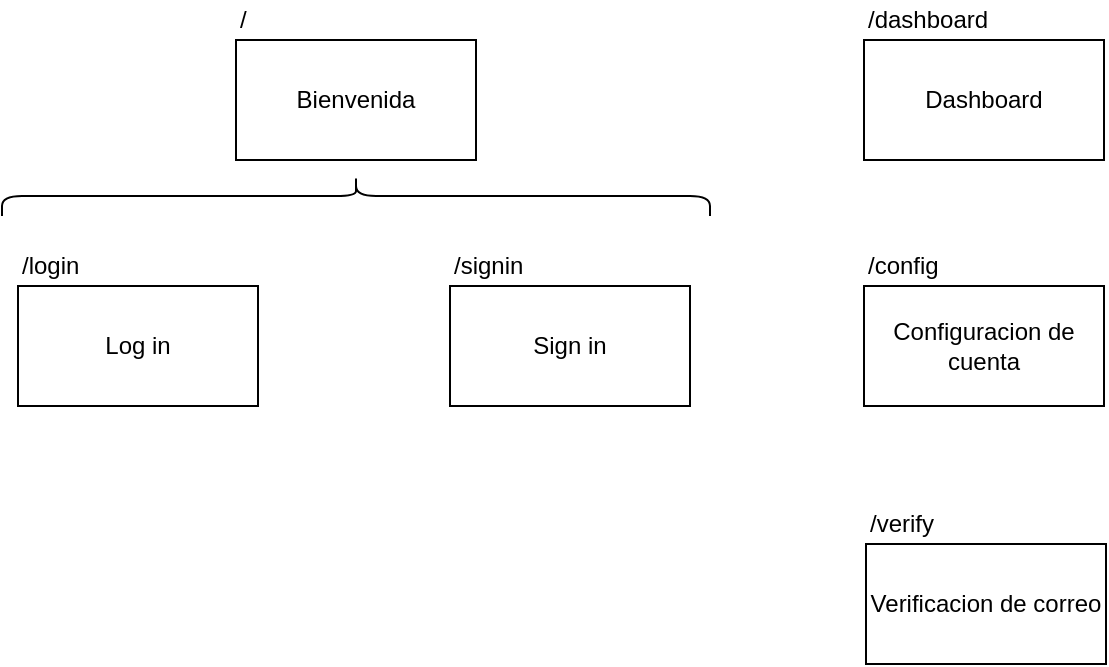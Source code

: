 <mxfile version="12.5.0" type="device"><diagram id="9-3BemOVvx9Ap5yOwlfH" name="Página-1"><mxGraphModel dx="868" dy="572" grid="0" gridSize="10" guides="1" tooltips="1" connect="1" arrows="1" fold="1" page="0" pageScale="1" pageWidth="827" pageHeight="1169" math="0" shadow="0"><root><mxCell id="0"/><mxCell id="1" parent="0"/><mxCell id="3ADwrao0lNFX0JVNEKc5-7" value="" style="group" vertex="1" connectable="0" parent="1"><mxGeometry x="264" y="70" width="120" height="80" as="geometry"/></mxCell><mxCell id="3ADwrao0lNFX0JVNEKc5-1" value="Bienvenida" style="rounded=0;whiteSpace=wrap;html=1;" vertex="1" parent="3ADwrao0lNFX0JVNEKc5-7"><mxGeometry y="20" width="120" height="60" as="geometry"/></mxCell><mxCell id="3ADwrao0lNFX0JVNEKc5-2" value="/" style="text;html=1;strokeColor=none;fillColor=none;align=left;verticalAlign=middle;whiteSpace=wrap;rounded=0;" vertex="1" parent="3ADwrao0lNFX0JVNEKc5-7"><mxGeometry width="120" height="20" as="geometry"/></mxCell><mxCell id="3ADwrao0lNFX0JVNEKc5-8" value="" style="group;labelBackgroundColor=#ffffff;" vertex="1" connectable="0" parent="1"><mxGeometry x="371" y="193" width="120" height="80" as="geometry"/></mxCell><mxCell id="3ADwrao0lNFX0JVNEKc5-9" value="Sign in" style="rounded=0;whiteSpace=wrap;html=1;" vertex="1" parent="3ADwrao0lNFX0JVNEKc5-8"><mxGeometry y="20" width="120" height="60" as="geometry"/></mxCell><mxCell id="3ADwrao0lNFX0JVNEKc5-10" value="/signin" style="text;html=1;strokeColor=none;fillColor=none;align=left;verticalAlign=middle;whiteSpace=wrap;rounded=0;" vertex="1" parent="3ADwrao0lNFX0JVNEKc5-8"><mxGeometry width="120" height="20" as="geometry"/></mxCell><mxCell id="3ADwrao0lNFX0JVNEKc5-11" value="" style="group" vertex="1" connectable="0" parent="1"><mxGeometry x="578" y="70" width="120" height="80" as="geometry"/></mxCell><mxCell id="3ADwrao0lNFX0JVNEKc5-12" value="Dashboard" style="rounded=0;whiteSpace=wrap;html=1;" vertex="1" parent="3ADwrao0lNFX0JVNEKc5-11"><mxGeometry y="20" width="120" height="60" as="geometry"/></mxCell><mxCell id="3ADwrao0lNFX0JVNEKc5-13" value="/dashboard" style="text;html=1;strokeColor=none;fillColor=none;align=left;verticalAlign=middle;whiteSpace=wrap;rounded=0;" vertex="1" parent="3ADwrao0lNFX0JVNEKc5-11"><mxGeometry width="120" height="20" as="geometry"/></mxCell><mxCell id="3ADwrao0lNFX0JVNEKc5-18" value="" style="group" vertex="1" connectable="0" parent="1"><mxGeometry x="155" y="193" width="120" height="80" as="geometry"/></mxCell><mxCell id="3ADwrao0lNFX0JVNEKc5-19" value="Log in" style="rounded=0;whiteSpace=wrap;html=1;" vertex="1" parent="3ADwrao0lNFX0JVNEKc5-18"><mxGeometry y="20" width="120" height="60" as="geometry"/></mxCell><mxCell id="3ADwrao0lNFX0JVNEKc5-20" value="/login" style="text;html=1;strokeColor=none;fillColor=none;align=left;verticalAlign=middle;whiteSpace=wrap;rounded=0;" vertex="1" parent="3ADwrao0lNFX0JVNEKc5-18"><mxGeometry width="120" height="20" as="geometry"/></mxCell><mxCell id="3ADwrao0lNFX0JVNEKc5-21" value="" style="shape=curlyBracket;whiteSpace=wrap;html=1;rounded=1;labelBackgroundColor=#ffffff;align=left;rotation=90;" vertex="1" parent="1"><mxGeometry x="314" y="-9" width="20" height="354" as="geometry"/></mxCell><mxCell id="3ADwrao0lNFX0JVNEKc5-22" value="" style="group" vertex="1" connectable="0" parent="1"><mxGeometry x="578" y="193" width="120" height="80" as="geometry"/></mxCell><mxCell id="3ADwrao0lNFX0JVNEKc5-23" value="Configuracion de cuenta" style="rounded=0;whiteSpace=wrap;html=1;" vertex="1" parent="3ADwrao0lNFX0JVNEKc5-22"><mxGeometry y="20" width="120" height="60" as="geometry"/></mxCell><mxCell id="3ADwrao0lNFX0JVNEKc5-24" value="/config" style="text;html=1;strokeColor=none;fillColor=none;align=left;verticalAlign=middle;whiteSpace=wrap;rounded=0;" vertex="1" parent="3ADwrao0lNFX0JVNEKc5-22"><mxGeometry width="120" height="20" as="geometry"/></mxCell><mxCell id="3ADwrao0lNFX0JVNEKc5-25" value="" style="group" vertex="1" connectable="0" parent="1"><mxGeometry x="579" y="322" width="120" height="80" as="geometry"/></mxCell><mxCell id="3ADwrao0lNFX0JVNEKc5-26" value="Verificacion de correo" style="rounded=0;whiteSpace=wrap;html=1;" vertex="1" parent="3ADwrao0lNFX0JVNEKc5-25"><mxGeometry y="20" width="120" height="60" as="geometry"/></mxCell><mxCell id="3ADwrao0lNFX0JVNEKc5-27" value="/verify" style="text;html=1;strokeColor=none;fillColor=none;align=left;verticalAlign=middle;whiteSpace=wrap;rounded=0;" vertex="1" parent="3ADwrao0lNFX0JVNEKc5-25"><mxGeometry width="120" height="20" as="geometry"/></mxCell></root></mxGraphModel></diagram></mxfile>